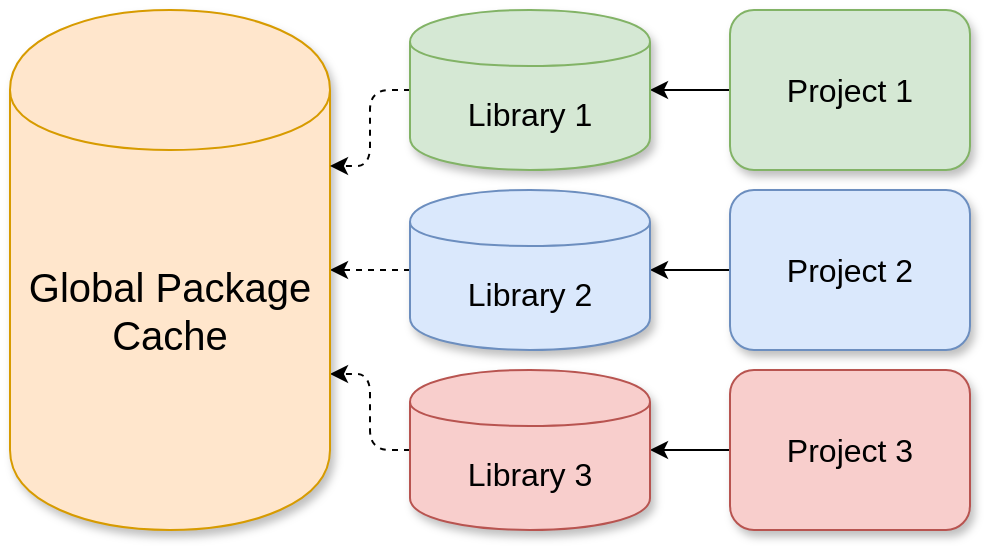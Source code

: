 <mxfile version="12.5.8" type="device"><diagram id="QIg6e3qMqp9txF3aFFn5" name="Page-1"><mxGraphModel dx="2066" dy="1114" grid="1" gridSize="10" guides="1" tooltips="1" connect="1" arrows="1" fold="1" page="1" pageScale="1" pageWidth="850" pageHeight="1100" math="0" shadow="0" extFonts="Droid Sans Mono^https://fonts.googleapis.com/css?family=Droid+Sans+Mono"><root><mxCell id="0"/><mxCell id="1" parent="0"/><mxCell id="d48yMsvQfisxebC0Ga4f-16" style="edgeStyle=orthogonalEdgeStyle;rounded=1;comic=0;orthogonalLoop=1;jettySize=auto;html=1;entryX=1;entryY=0.5;entryDx=0;entryDy=0;shadow=0;strokeColor=#000000;fontFamily=Helvetica;fontSize=20;" edge="1" parent="1" source="ZrMdayvxsuY5ZclMnl0y-2" target="ZrMdayvxsuY5ZclMnl0y-1"><mxGeometry relative="1" as="geometry"/></mxCell><mxCell id="ZrMdayvxsuY5ZclMnl0y-2" value="Project 1" style="fillColor=#d5e8d4;strokeColor=#82b366;rounded=1;shadow=1;fontSize=16;fontStyle=0;labelBackgroundColor=none;labelBorderColor=none;whiteSpace=wrap;html=1;" parent="1" vertex="1"><mxGeometry x="480" y="480" width="120" height="80" as="geometry"/></mxCell><mxCell id="d48yMsvQfisxebC0Ga4f-9" style="edgeStyle=orthogonalEdgeStyle;rounded=1;comic=0;orthogonalLoop=1;jettySize=auto;html=1;exitX=0;exitY=0.5;exitDx=0;exitDy=0;entryX=1;entryY=0.5;entryDx=0;entryDy=0;shadow=0;strokeColor=#000000;fontFamily=Helvetica;fontSize=20;" edge="1" parent="1" source="ZrMdayvxsuY5ZclMnl0y-3" target="ZrMdayvxsuY5ZclMnl0y-15"><mxGeometry relative="1" as="geometry"/></mxCell><mxCell id="ZrMdayvxsuY5ZclMnl0y-3" value="Project 2" style="whiteSpace=wrap;html=1;fillColor=#dae8fc;strokeColor=#6c8ebf;rounded=1;shadow=1;fontSize=16;" parent="1" vertex="1"><mxGeometry x="480" y="570" width="120" height="80" as="geometry"/></mxCell><mxCell id="d48yMsvQfisxebC0Ga4f-10" style="edgeStyle=orthogonalEdgeStyle;rounded=1;comic=0;orthogonalLoop=1;jettySize=auto;html=1;exitX=0;exitY=0.5;exitDx=0;exitDy=0;entryX=1;entryY=0.5;entryDx=0;entryDy=0;shadow=0;strokeColor=#000000;fontFamily=Helvetica;fontSize=20;" edge="1" parent="1" source="ZrMdayvxsuY5ZclMnl0y-4" target="ZrMdayvxsuY5ZclMnl0y-16"><mxGeometry relative="1" as="geometry"/></mxCell><mxCell id="ZrMdayvxsuY5ZclMnl0y-4" value="Project 3" style="whiteSpace=wrap;html=1;fillColor=#f8cecc;strokeColor=#b85450;rounded=1;shadow=1;glass=0;comic=0;fontSize=16;" parent="1" vertex="1"><mxGeometry x="480" y="660" width="120" height="80" as="geometry"/></mxCell><mxCell id="d48yMsvQfisxebC0Ga4f-19" style="edgeStyle=orthogonalEdgeStyle;rounded=1;comic=0;orthogonalLoop=1;jettySize=auto;html=1;entryX=1;entryY=0.5;entryDx=0;entryDy=0;shadow=0;strokeColor=#000000;fontFamily=Helvetica;fontSize=20;dashed=1;" edge="1" parent="1" source="ZrMdayvxsuY5ZclMnl0y-15" target="d48yMsvQfisxebC0Ga4f-2"><mxGeometry relative="1" as="geometry"/></mxCell><mxCell id="ZrMdayvxsuY5ZclMnl0y-15" value="Library 2" style="shape=cylinder;whiteSpace=wrap;html=1;boundedLbl=1;backgroundOutline=1;fillColor=#dae8fc;strokeColor=#6c8ebf;shadow=1;collapsible=0;fontFamily=Helvetica;fontStyle=0;horizontal=1;fontSize=16;" parent="1" vertex="1"><mxGeometry x="320" y="570" width="120" height="80" as="geometry"/></mxCell><mxCell id="d48yMsvQfisxebC0Ga4f-18" style="edgeStyle=orthogonalEdgeStyle;rounded=1;comic=0;orthogonalLoop=1;jettySize=auto;html=1;exitX=0;exitY=0.5;exitDx=0;exitDy=0;entryX=1;entryY=0.7;entryDx=0;entryDy=0;shadow=0;strokeColor=#000000;fontFamily=Helvetica;fontSize=20;dashed=1;" edge="1" parent="1" source="ZrMdayvxsuY5ZclMnl0y-16" target="d48yMsvQfisxebC0Ga4f-2"><mxGeometry relative="1" as="geometry"/></mxCell><mxCell id="ZrMdayvxsuY5ZclMnl0y-16" value="Library 3" style="shape=cylinder;whiteSpace=wrap;html=1;boundedLbl=1;backgroundOutline=1;fillColor=#f8cecc;strokeColor=#b85450;shadow=1;collapsible=0;fontFamily=Helvetica;fontStyle=0;horizontal=1;fontSize=16;" parent="1" vertex="1"><mxGeometry x="320" y="660" width="120" height="80" as="geometry"/></mxCell><mxCell id="d48yMsvQfisxebC0Ga4f-2" value="&lt;p style=&quot;font-size: 20px;&quot;&gt;Global Package Cache&lt;/p&gt;" style="shape=cylinder;whiteSpace=wrap;html=1;boundedLbl=1;backgroundOutline=1;fillColor=#ffe6cc;strokeColor=#d79b00;shadow=1;collapsible=0;fontFamily=Helvetica;fontStyle=0;horizontal=1;fontSize=20;verticalAlign=middle;" vertex="1" parent="1"><mxGeometry x="120" y="480" width="160" height="260" as="geometry"/></mxCell><mxCell id="d48yMsvQfisxebC0Ga4f-15" style="edgeStyle=orthogonalEdgeStyle;rounded=1;comic=0;orthogonalLoop=1;jettySize=auto;html=1;exitX=0;exitY=0.5;exitDx=0;exitDy=0;entryX=1;entryY=0.3;entryDx=0;entryDy=0;shadow=0;dashed=1;strokeColor=#000000;fontFamily=Helvetica;fontSize=20;" edge="1" parent="1" source="ZrMdayvxsuY5ZclMnl0y-1" target="d48yMsvQfisxebC0Ga4f-2"><mxGeometry relative="1" as="geometry"/></mxCell><mxCell id="ZrMdayvxsuY5ZclMnl0y-1" value="Library 1" style="shape=cylinder;whiteSpace=wrap;html=1;boundedLbl=1;backgroundOutline=1;fillColor=#d5e8d4;strokeColor=#82b366;shadow=1;collapsible=0;fontFamily=Helvetica;fontStyle=0;horizontal=1;fontSize=16;" parent="1" vertex="1"><mxGeometry x="320" y="480" width="120" height="80" as="geometry"/></mxCell></root></mxGraphModel></diagram></mxfile>